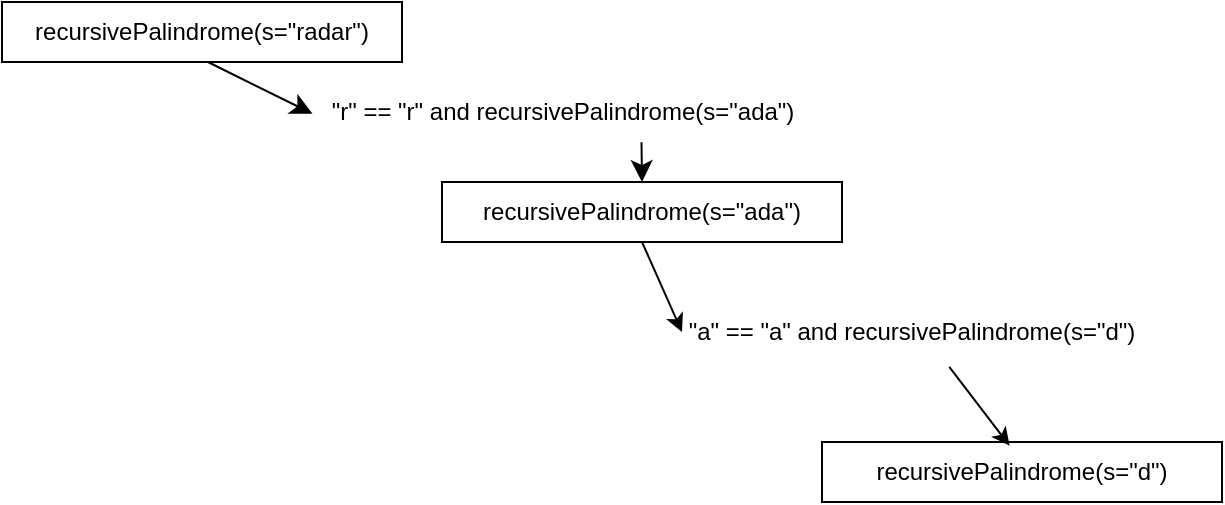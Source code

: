 <mxfile version="27.1.5">
  <diagram name="Pagina-1" id="SU850ifIlKUdHhGGcXAO">
    <mxGraphModel dx="911" dy="457" grid="1" gridSize="10" guides="1" tooltips="1" connect="1" arrows="1" fold="1" page="1" pageScale="1" pageWidth="827" pageHeight="1169" math="0" shadow="0">
      <root>
        <mxCell id="0" />
        <mxCell id="1" parent="0" />
        <mxCell id="y1h99UKeRVFHQPRYsZza-7" style="edgeStyle=none;curved=1;rounded=0;orthogonalLoop=1;jettySize=auto;html=1;entryX=0.5;entryY=0;entryDx=0;entryDy=0;fontSize=12;startSize=8;endSize=8;exitX=0.659;exitY=1.005;exitDx=0;exitDy=0;exitPerimeter=0;" parent="1" source="cZaVIaKvnOnAkZGbqZVH-8" target="cZaVIaKvnOnAkZGbqZVH-3" edge="1">
          <mxGeometry relative="1" as="geometry">
            <mxPoint x="230" y="204" as="targetPoint" />
          </mxGeometry>
        </mxCell>
        <mxCell id="y1h99UKeRVFHQPRYsZza-1" value="recursivePalindrome(s=&quot;radar&quot;)" style="rounded=0;whiteSpace=wrap;html=1;" parent="1" vertex="1">
          <mxGeometry x="60" y="140" width="200" height="30" as="geometry" />
        </mxCell>
        <mxCell id="cZaVIaKvnOnAkZGbqZVH-4" style="edgeStyle=none;curved=1;rounded=0;orthogonalLoop=1;jettySize=auto;html=1;entryX=0.001;entryY=0.529;entryDx=0;entryDy=0;fontSize=12;startSize=8;endSize=8;entryPerimeter=0;" edge="1" parent="1" target="cZaVIaKvnOnAkZGbqZVH-8">
          <mxGeometry relative="1" as="geometry">
            <mxPoint x="163" y="170" as="sourcePoint" />
            <mxPoint x="215" y="214" as="targetPoint" />
          </mxGeometry>
        </mxCell>
        <mxCell id="cZaVIaKvnOnAkZGbqZVH-6" value="recursivePalindrome(s=&quot;d&quot;)" style="rounded=0;whiteSpace=wrap;html=1;" vertex="1" parent="1">
          <mxGeometry x="470" y="360" width="200" height="30" as="geometry" />
        </mxCell>
        <mxCell id="cZaVIaKvnOnAkZGbqZVH-8" value="&lt;div&gt;&quot;r&quot; == &quot;r&quot; and recursivePalindrome(s=&quot;ada&quot;)&lt;/div&gt;" style="text;html=1;align=center;verticalAlign=middle;resizable=0;points=[];autosize=1;strokeColor=none;fillColor=none;" vertex="1" parent="1">
          <mxGeometry x="215" y="180" width="250" height="30" as="geometry" />
        </mxCell>
        <mxCell id="cZaVIaKvnOnAkZGbqZVH-3" value="recursivePalindrome(s=&quot;ada&quot;)" style="rounded=0;whiteSpace=wrap;html=1;" vertex="1" parent="1">
          <mxGeometry x="280" y="230" width="200" height="30" as="geometry" />
        </mxCell>
        <mxCell id="cZaVIaKvnOnAkZGbqZVH-21" value="&quot;a&quot; == &quot;a&quot; and recursivePalindrome(s=&quot;d&quot;)" style="text;html=1;align=center;verticalAlign=middle;whiteSpace=wrap;rounded=0;" vertex="1" parent="1">
          <mxGeometry x="400" y="290" width="230" height="30" as="geometry" />
        </mxCell>
        <mxCell id="cZaVIaKvnOnAkZGbqZVH-22" value="" style="endArrow=classic;html=1;rounded=0;exitX=0.5;exitY=1;exitDx=0;exitDy=0;entryX=0;entryY=0.5;entryDx=0;entryDy=0;" edge="1" parent="1" source="cZaVIaKvnOnAkZGbqZVH-3" target="cZaVIaKvnOnAkZGbqZVH-21">
          <mxGeometry width="50" height="50" relative="1" as="geometry">
            <mxPoint x="410" y="330" as="sourcePoint" />
            <mxPoint x="460" y="280" as="targetPoint" />
          </mxGeometry>
        </mxCell>
        <mxCell id="cZaVIaKvnOnAkZGbqZVH-23" value="" style="endArrow=classic;html=1;rounded=0;exitX=0.581;exitY=1.081;exitDx=0;exitDy=0;exitPerimeter=0;entryX=0.469;entryY=0.062;entryDx=0;entryDy=0;entryPerimeter=0;" edge="1" parent="1" source="cZaVIaKvnOnAkZGbqZVH-21" target="cZaVIaKvnOnAkZGbqZVH-6">
          <mxGeometry width="50" height="50" relative="1" as="geometry">
            <mxPoint x="410" y="330" as="sourcePoint" />
            <mxPoint x="460" y="280" as="targetPoint" />
          </mxGeometry>
        </mxCell>
      </root>
    </mxGraphModel>
  </diagram>
</mxfile>
